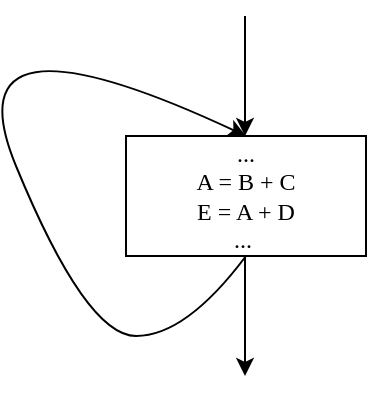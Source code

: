 <mxfile><diagram id="rI8IIRIKFx2MNkzlHXJ5" name="Page-1"><mxGraphModel dx="782" dy="695" grid="1" gridSize="10" guides="1" tooltips="1" connect="1" arrows="1" fold="1" page="1" pageScale="1" pageWidth="827" pageHeight="1169" math="0" shadow="0"><root><mxCell id="0"/><mxCell id="1" parent="0"/><mxCell id="H1gLuX6WIifEQQGKv88O-1" value="&lt;font face=&quot;Comic Sans MS&quot;&gt;...&lt;br&gt;A = B + C&lt;br&gt;E = A + D&lt;br&gt;...&amp;nbsp;&lt;/font&gt;" style="rounded=0;whiteSpace=wrap;html=1;" parent="1" vertex="1"><mxGeometry x="350" y="260" width="120" height="60" as="geometry"/></mxCell><mxCell id="H1gLuX6WIifEQQGKv88O-2" value="" style="endArrow=classic;html=1;rounded=0;" parent="1" edge="1"><mxGeometry width="50" height="50" relative="1" as="geometry"><mxPoint x="409.5" y="320" as="sourcePoint"/><mxPoint x="409.5" y="380" as="targetPoint"/></mxGeometry></mxCell><mxCell id="H1gLuX6WIifEQQGKv88O-3" value="" style="endArrow=classic;html=1;rounded=0;" parent="1" edge="1"><mxGeometry width="50" height="50" relative="1" as="geometry"><mxPoint x="409.5" y="200" as="sourcePoint"/><mxPoint x="409.5" y="260" as="targetPoint"/></mxGeometry></mxCell><mxCell id="H1gLuX6WIifEQQGKv88O-4" value="" style="curved=1;endArrow=classic;html=1;rounded=0;exitX=0.5;exitY=1;exitDx=0;exitDy=0;entryX=0.5;entryY=0;entryDx=0;entryDy=0;" parent="1" source="H1gLuX6WIifEQQGKv88O-1" target="H1gLuX6WIifEQQGKv88O-1" edge="1"><mxGeometry width="50" height="50" relative="1" as="geometry"><mxPoint x="370" y="440" as="sourcePoint"/><mxPoint x="420" y="390" as="targetPoint"/><Array as="points"><mxPoint x="380" y="360"/><mxPoint x="330" y="360"/><mxPoint x="260" y="190"/></Array></mxGeometry></mxCell></root></mxGraphModel></diagram></mxfile>
